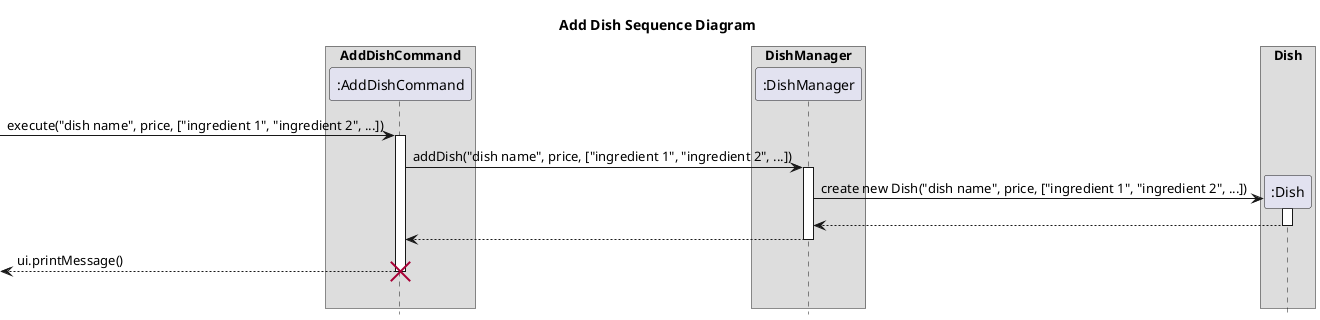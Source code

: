 @startuml
hide footbox
title Add Dish Sequence Diagram

box "AddDishCommand"
participant ":AddDishCommand" as AddDishCommand
endbox

box "DishManager"
participant ":DishManager" as DishManager
endbox

box "Dish"
participant ":Dish" as Dish
endbox

-> AddDishCommand: execute("dish name", price, ["ingredient 1", "ingredient 2", ...])
activate AddDishCommand
AddDishCommand -> DishManager ++ : addDish("dish name", price, ["ingredient 1", "ingredient 2", ...])

create Dish
Dish <- DishManager ++ : create new Dish("dish name", price, ["ingredient 1", "ingredient 2", ...])
Dish --> DishManager
deactivate
AddDishCommand <-- DishManager
deactivate
<-- AddDishCommand: ui.printMessage()

destroy AddDishCommand
|||
@enduml